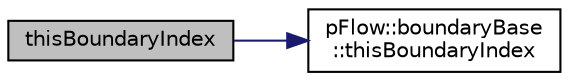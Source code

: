 digraph "thisBoundaryIndex"
{
 // LATEX_PDF_SIZE
  edge [fontname="Helvetica",fontsize="10",labelfontname="Helvetica",labelfontsize="10"];
  node [fontname="Helvetica",fontsize="10",shape=record];
  rankdir="LR";
  Node1 [label="thisBoundaryIndex",height=0.2,width=0.4,color="black", fillcolor="grey75", style="filled", fontcolor="black",tooltip=" "];
  Node1 -> Node2 [color="midnightblue",fontsize="10",style="solid",fontname="Helvetica"];
  Node2 [label="pFlow::boundaryBase\l::thisBoundaryIndex",height=0.2,width=0.4,color="black", fillcolor="white", style="filled",URL="$classpFlow_1_1boundaryBase.html#ad568be41af0667fb188410a8d71f5791",tooltip=" "];
}
